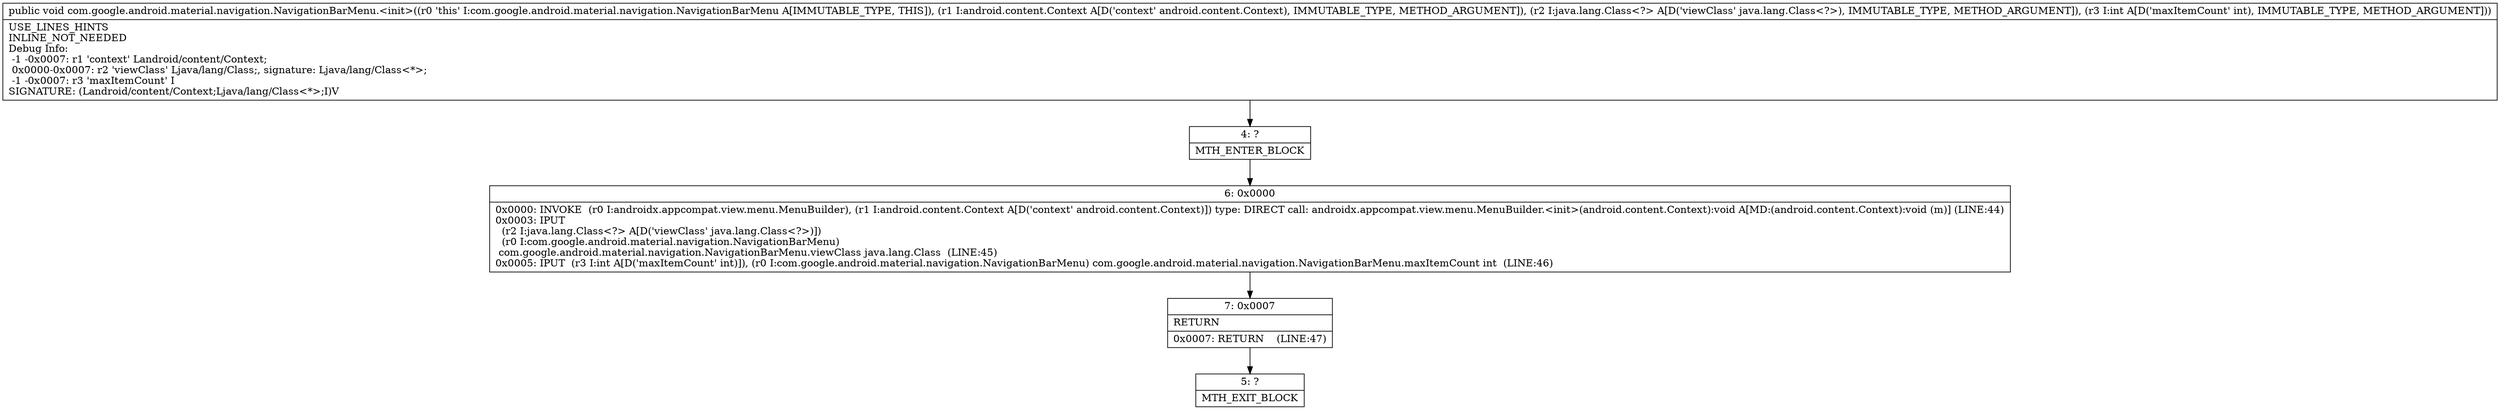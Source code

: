 digraph "CFG forcom.google.android.material.navigation.NavigationBarMenu.\<init\>(Landroid\/content\/Context;Ljava\/lang\/Class;I)V" {
Node_4 [shape=record,label="{4\:\ ?|MTH_ENTER_BLOCK\l}"];
Node_6 [shape=record,label="{6\:\ 0x0000|0x0000: INVOKE  (r0 I:androidx.appcompat.view.menu.MenuBuilder), (r1 I:android.content.Context A[D('context' android.content.Context)]) type: DIRECT call: androidx.appcompat.view.menu.MenuBuilder.\<init\>(android.content.Context):void A[MD:(android.content.Context):void (m)] (LINE:44)\l0x0003: IPUT  \l  (r2 I:java.lang.Class\<?\> A[D('viewClass' java.lang.Class\<?\>)])\l  (r0 I:com.google.android.material.navigation.NavigationBarMenu)\l com.google.android.material.navigation.NavigationBarMenu.viewClass java.lang.Class  (LINE:45)\l0x0005: IPUT  (r3 I:int A[D('maxItemCount' int)]), (r0 I:com.google.android.material.navigation.NavigationBarMenu) com.google.android.material.navigation.NavigationBarMenu.maxItemCount int  (LINE:46)\l}"];
Node_7 [shape=record,label="{7\:\ 0x0007|RETURN\l|0x0007: RETURN    (LINE:47)\l}"];
Node_5 [shape=record,label="{5\:\ ?|MTH_EXIT_BLOCK\l}"];
MethodNode[shape=record,label="{public void com.google.android.material.navigation.NavigationBarMenu.\<init\>((r0 'this' I:com.google.android.material.navigation.NavigationBarMenu A[IMMUTABLE_TYPE, THIS]), (r1 I:android.content.Context A[D('context' android.content.Context), IMMUTABLE_TYPE, METHOD_ARGUMENT]), (r2 I:java.lang.Class\<?\> A[D('viewClass' java.lang.Class\<?\>), IMMUTABLE_TYPE, METHOD_ARGUMENT]), (r3 I:int A[D('maxItemCount' int), IMMUTABLE_TYPE, METHOD_ARGUMENT]))  | USE_LINES_HINTS\lINLINE_NOT_NEEDED\lDebug Info:\l  \-1 \-0x0007: r1 'context' Landroid\/content\/Context;\l  0x0000\-0x0007: r2 'viewClass' Ljava\/lang\/Class;, signature: Ljava\/lang\/Class\<*\>;\l  \-1 \-0x0007: r3 'maxItemCount' I\lSIGNATURE: (Landroid\/content\/Context;Ljava\/lang\/Class\<*\>;I)V\l}"];
MethodNode -> Node_4;Node_4 -> Node_6;
Node_6 -> Node_7;
Node_7 -> Node_5;
}

